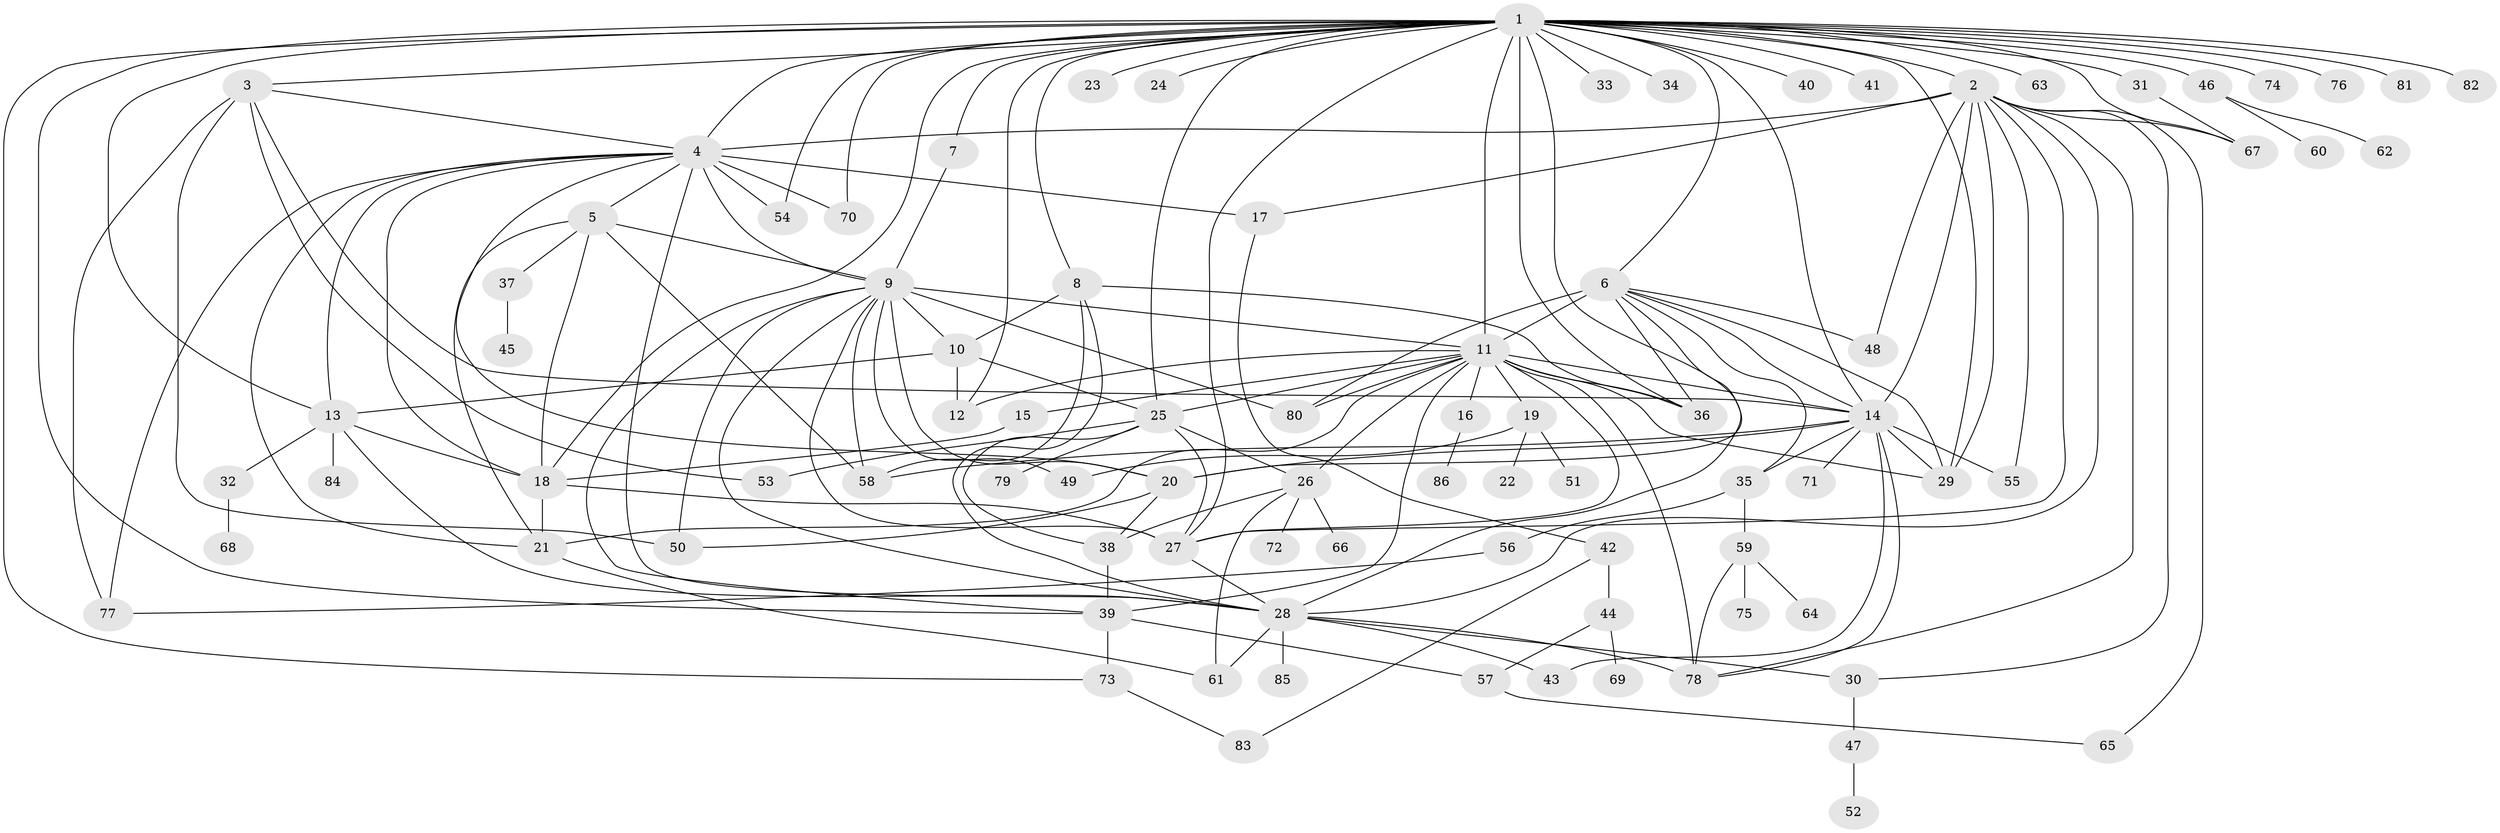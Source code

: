 // original degree distribution, {38: 0.006993006993006993, 15: 0.006993006993006993, 4: 0.09090909090909091, 11: 0.006993006993006993, 6: 0.03496503496503497, 18: 0.006993006993006993, 2: 0.2517482517482518, 3: 0.13986013986013987, 1: 0.32867132867132864, 10: 0.02097902097902098, 7: 0.013986013986013986, 12: 0.006993006993006993, 5: 0.06993006993006994, 9: 0.006993006993006993, 14: 0.006993006993006993}
// Generated by graph-tools (version 1.1) at 2025/50/03/04/25 22:50:27]
// undirected, 86 vertices, 167 edges
graph export_dot {
  node [color=gray90,style=filled];
  1;
  2;
  3;
  4;
  5;
  6;
  7;
  8;
  9;
  10;
  11;
  12;
  13;
  14;
  15;
  16;
  17;
  18;
  19;
  20;
  21;
  22;
  23;
  24;
  25;
  26;
  27;
  28;
  29;
  30;
  31;
  32;
  33;
  34;
  35;
  36;
  37;
  38;
  39;
  40;
  41;
  42;
  43;
  44;
  45;
  46;
  47;
  48;
  49;
  50;
  51;
  52;
  53;
  54;
  55;
  56;
  57;
  58;
  59;
  60;
  61;
  62;
  63;
  64;
  65;
  66;
  67;
  68;
  69;
  70;
  71;
  72;
  73;
  74;
  75;
  76;
  77;
  78;
  79;
  80;
  81;
  82;
  83;
  84;
  85;
  86;
  1 -- 2 [weight=1.0];
  1 -- 3 [weight=1.0];
  1 -- 4 [weight=1.0];
  1 -- 6 [weight=1.0];
  1 -- 7 [weight=1.0];
  1 -- 8 [weight=1.0];
  1 -- 11 [weight=2.0];
  1 -- 12 [weight=1.0];
  1 -- 13 [weight=1.0];
  1 -- 14 [weight=1.0];
  1 -- 18 [weight=1.0];
  1 -- 23 [weight=1.0];
  1 -- 24 [weight=1.0];
  1 -- 25 [weight=1.0];
  1 -- 27 [weight=1.0];
  1 -- 28 [weight=1.0];
  1 -- 29 [weight=1.0];
  1 -- 31 [weight=1.0];
  1 -- 33 [weight=1.0];
  1 -- 34 [weight=1.0];
  1 -- 36 [weight=1.0];
  1 -- 39 [weight=1.0];
  1 -- 40 [weight=1.0];
  1 -- 41 [weight=2.0];
  1 -- 46 [weight=1.0];
  1 -- 54 [weight=2.0];
  1 -- 63 [weight=1.0];
  1 -- 67 [weight=1.0];
  1 -- 70 [weight=1.0];
  1 -- 73 [weight=1.0];
  1 -- 74 [weight=1.0];
  1 -- 76 [weight=1.0];
  1 -- 81 [weight=1.0];
  1 -- 82 [weight=1.0];
  2 -- 4 [weight=2.0];
  2 -- 14 [weight=1.0];
  2 -- 17 [weight=1.0];
  2 -- 27 [weight=1.0];
  2 -- 28 [weight=1.0];
  2 -- 29 [weight=1.0];
  2 -- 30 [weight=1.0];
  2 -- 48 [weight=1.0];
  2 -- 55 [weight=1.0];
  2 -- 65 [weight=1.0];
  2 -- 67 [weight=1.0];
  2 -- 78 [weight=1.0];
  3 -- 4 [weight=1.0];
  3 -- 14 [weight=1.0];
  3 -- 50 [weight=2.0];
  3 -- 53 [weight=1.0];
  3 -- 77 [weight=1.0];
  4 -- 5 [weight=1.0];
  4 -- 9 [weight=1.0];
  4 -- 13 [weight=1.0];
  4 -- 17 [weight=1.0];
  4 -- 18 [weight=1.0];
  4 -- 20 [weight=1.0];
  4 -- 21 [weight=1.0];
  4 -- 28 [weight=1.0];
  4 -- 54 [weight=1.0];
  4 -- 70 [weight=1.0];
  4 -- 77 [weight=1.0];
  5 -- 9 [weight=1.0];
  5 -- 18 [weight=1.0];
  5 -- 21 [weight=1.0];
  5 -- 37 [weight=1.0];
  5 -- 58 [weight=1.0];
  6 -- 11 [weight=8.0];
  6 -- 14 [weight=1.0];
  6 -- 20 [weight=1.0];
  6 -- 29 [weight=1.0];
  6 -- 35 [weight=1.0];
  6 -- 36 [weight=1.0];
  6 -- 48 [weight=1.0];
  6 -- 80 [weight=1.0];
  7 -- 9 [weight=1.0];
  8 -- 10 [weight=1.0];
  8 -- 28 [weight=1.0];
  8 -- 36 [weight=1.0];
  8 -- 58 [weight=1.0];
  9 -- 10 [weight=1.0];
  9 -- 11 [weight=1.0];
  9 -- 20 [weight=4.0];
  9 -- 27 [weight=1.0];
  9 -- 28 [weight=1.0];
  9 -- 39 [weight=1.0];
  9 -- 49 [weight=1.0];
  9 -- 50 [weight=1.0];
  9 -- 58 [weight=1.0];
  9 -- 80 [weight=1.0];
  10 -- 12 [weight=1.0];
  10 -- 13 [weight=1.0];
  10 -- 25 [weight=2.0];
  11 -- 12 [weight=1.0];
  11 -- 14 [weight=1.0];
  11 -- 15 [weight=2.0];
  11 -- 16 [weight=1.0];
  11 -- 19 [weight=1.0];
  11 -- 21 [weight=1.0];
  11 -- 25 [weight=1.0];
  11 -- 26 [weight=1.0];
  11 -- 27 [weight=1.0];
  11 -- 29 [weight=1.0];
  11 -- 36 [weight=1.0];
  11 -- 39 [weight=1.0];
  11 -- 78 [weight=1.0];
  11 -- 80 [weight=1.0];
  13 -- 18 [weight=1.0];
  13 -- 28 [weight=1.0];
  13 -- 32 [weight=1.0];
  13 -- 84 [weight=1.0];
  14 -- 20 [weight=1.0];
  14 -- 29 [weight=1.0];
  14 -- 35 [weight=1.0];
  14 -- 43 [weight=1.0];
  14 -- 55 [weight=1.0];
  14 -- 58 [weight=1.0];
  14 -- 71 [weight=1.0];
  14 -- 78 [weight=1.0];
  15 -- 18 [weight=1.0];
  16 -- 86 [weight=1.0];
  17 -- 42 [weight=1.0];
  18 -- 21 [weight=1.0];
  18 -- 27 [weight=3.0];
  19 -- 22 [weight=1.0];
  19 -- 49 [weight=1.0];
  19 -- 51 [weight=1.0];
  20 -- 38 [weight=1.0];
  20 -- 50 [weight=1.0];
  21 -- 61 [weight=1.0];
  25 -- 26 [weight=1.0];
  25 -- 27 [weight=1.0];
  25 -- 38 [weight=1.0];
  25 -- 53 [weight=1.0];
  25 -- 79 [weight=1.0];
  26 -- 38 [weight=1.0];
  26 -- 61 [weight=1.0];
  26 -- 66 [weight=1.0];
  26 -- 72 [weight=1.0];
  27 -- 28 [weight=1.0];
  28 -- 30 [weight=1.0];
  28 -- 43 [weight=1.0];
  28 -- 61 [weight=1.0];
  28 -- 78 [weight=1.0];
  28 -- 85 [weight=1.0];
  30 -- 47 [weight=1.0];
  31 -- 67 [weight=1.0];
  32 -- 68 [weight=1.0];
  35 -- 56 [weight=1.0];
  35 -- 59 [weight=1.0];
  37 -- 45 [weight=1.0];
  38 -- 39 [weight=2.0];
  39 -- 57 [weight=1.0];
  39 -- 73 [weight=1.0];
  42 -- 44 [weight=1.0];
  42 -- 83 [weight=1.0];
  44 -- 57 [weight=1.0];
  44 -- 69 [weight=1.0];
  46 -- 60 [weight=1.0];
  46 -- 62 [weight=1.0];
  47 -- 52 [weight=1.0];
  56 -- 77 [weight=1.0];
  57 -- 65 [weight=1.0];
  59 -- 64 [weight=1.0];
  59 -- 75 [weight=1.0];
  59 -- 78 [weight=1.0];
  73 -- 83 [weight=1.0];
}
